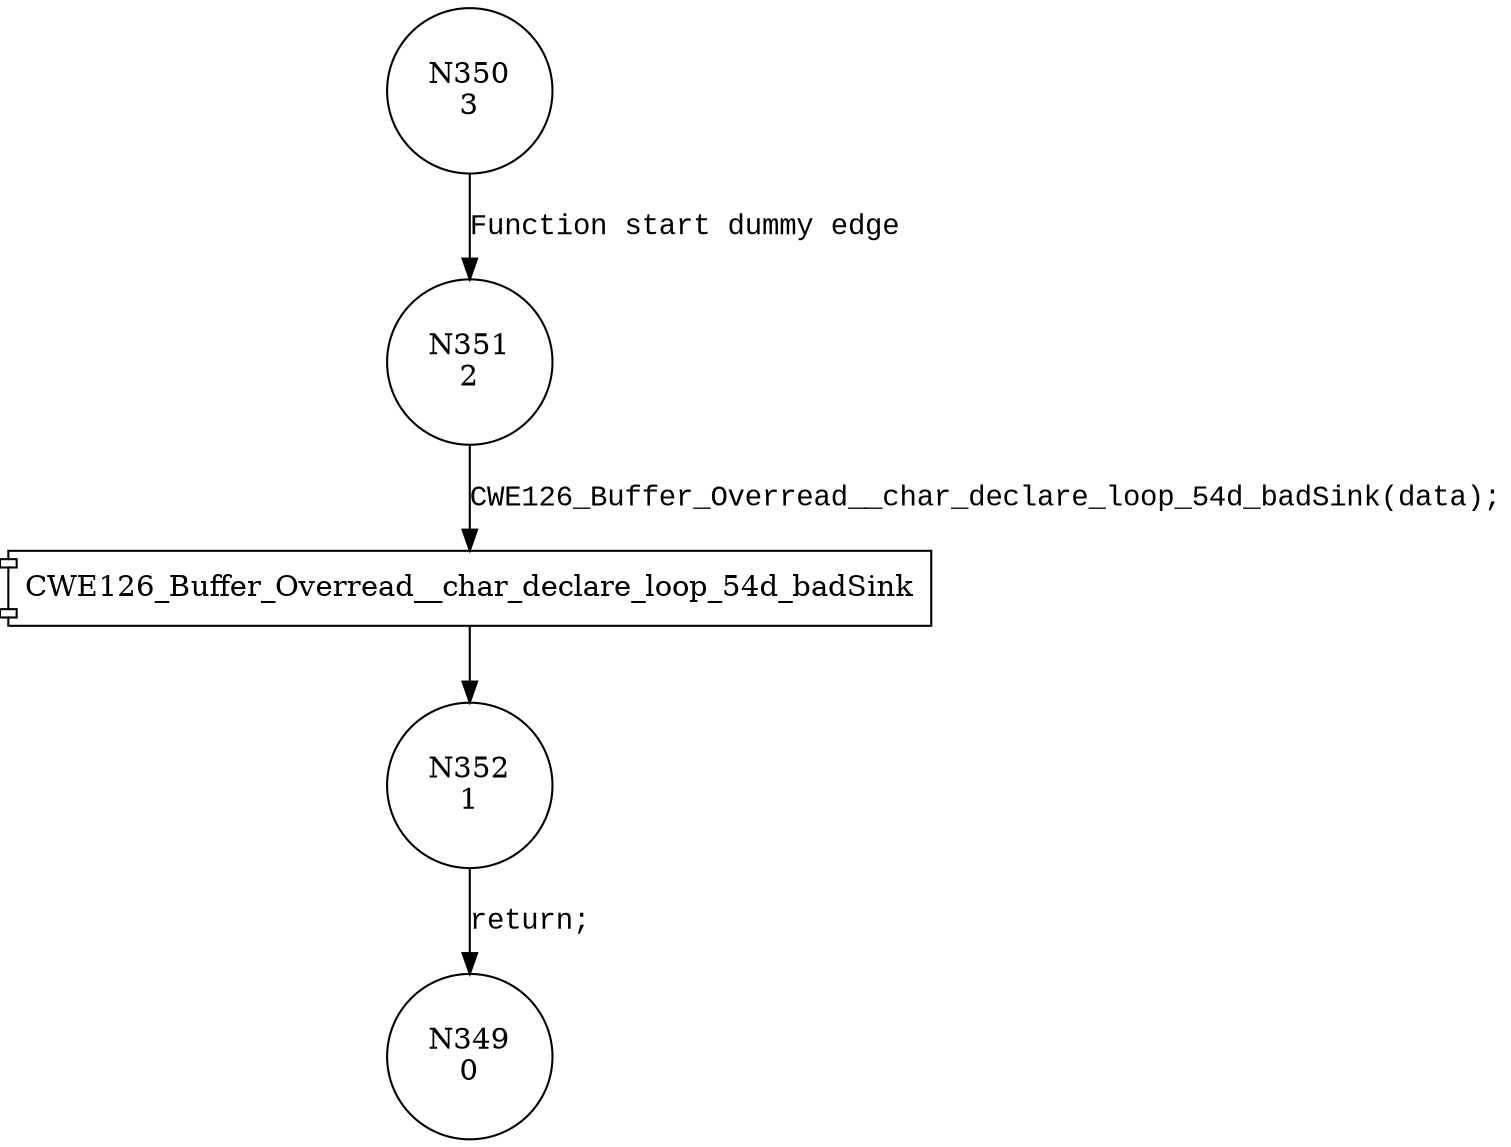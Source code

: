 digraph CWE126_Buffer_Overread__char_declare_loop_54c_badSink {
350 [shape="circle" label="N350\n3"]
351 [shape="circle" label="N351\n2"]
352 [shape="circle" label="N352\n1"]
349 [shape="circle" label="N349\n0"]
350 -> 351 [label="Function start dummy edge" fontname="Courier New"]
100010 [shape="component" label="CWE126_Buffer_Overread__char_declare_loop_54d_badSink"]
351 -> 100010 [label="CWE126_Buffer_Overread__char_declare_loop_54d_badSink(data);" fontname="Courier New"]
100010 -> 352 [label="" fontname="Courier New"]
352 -> 349 [label="return;" fontname="Courier New"]
}